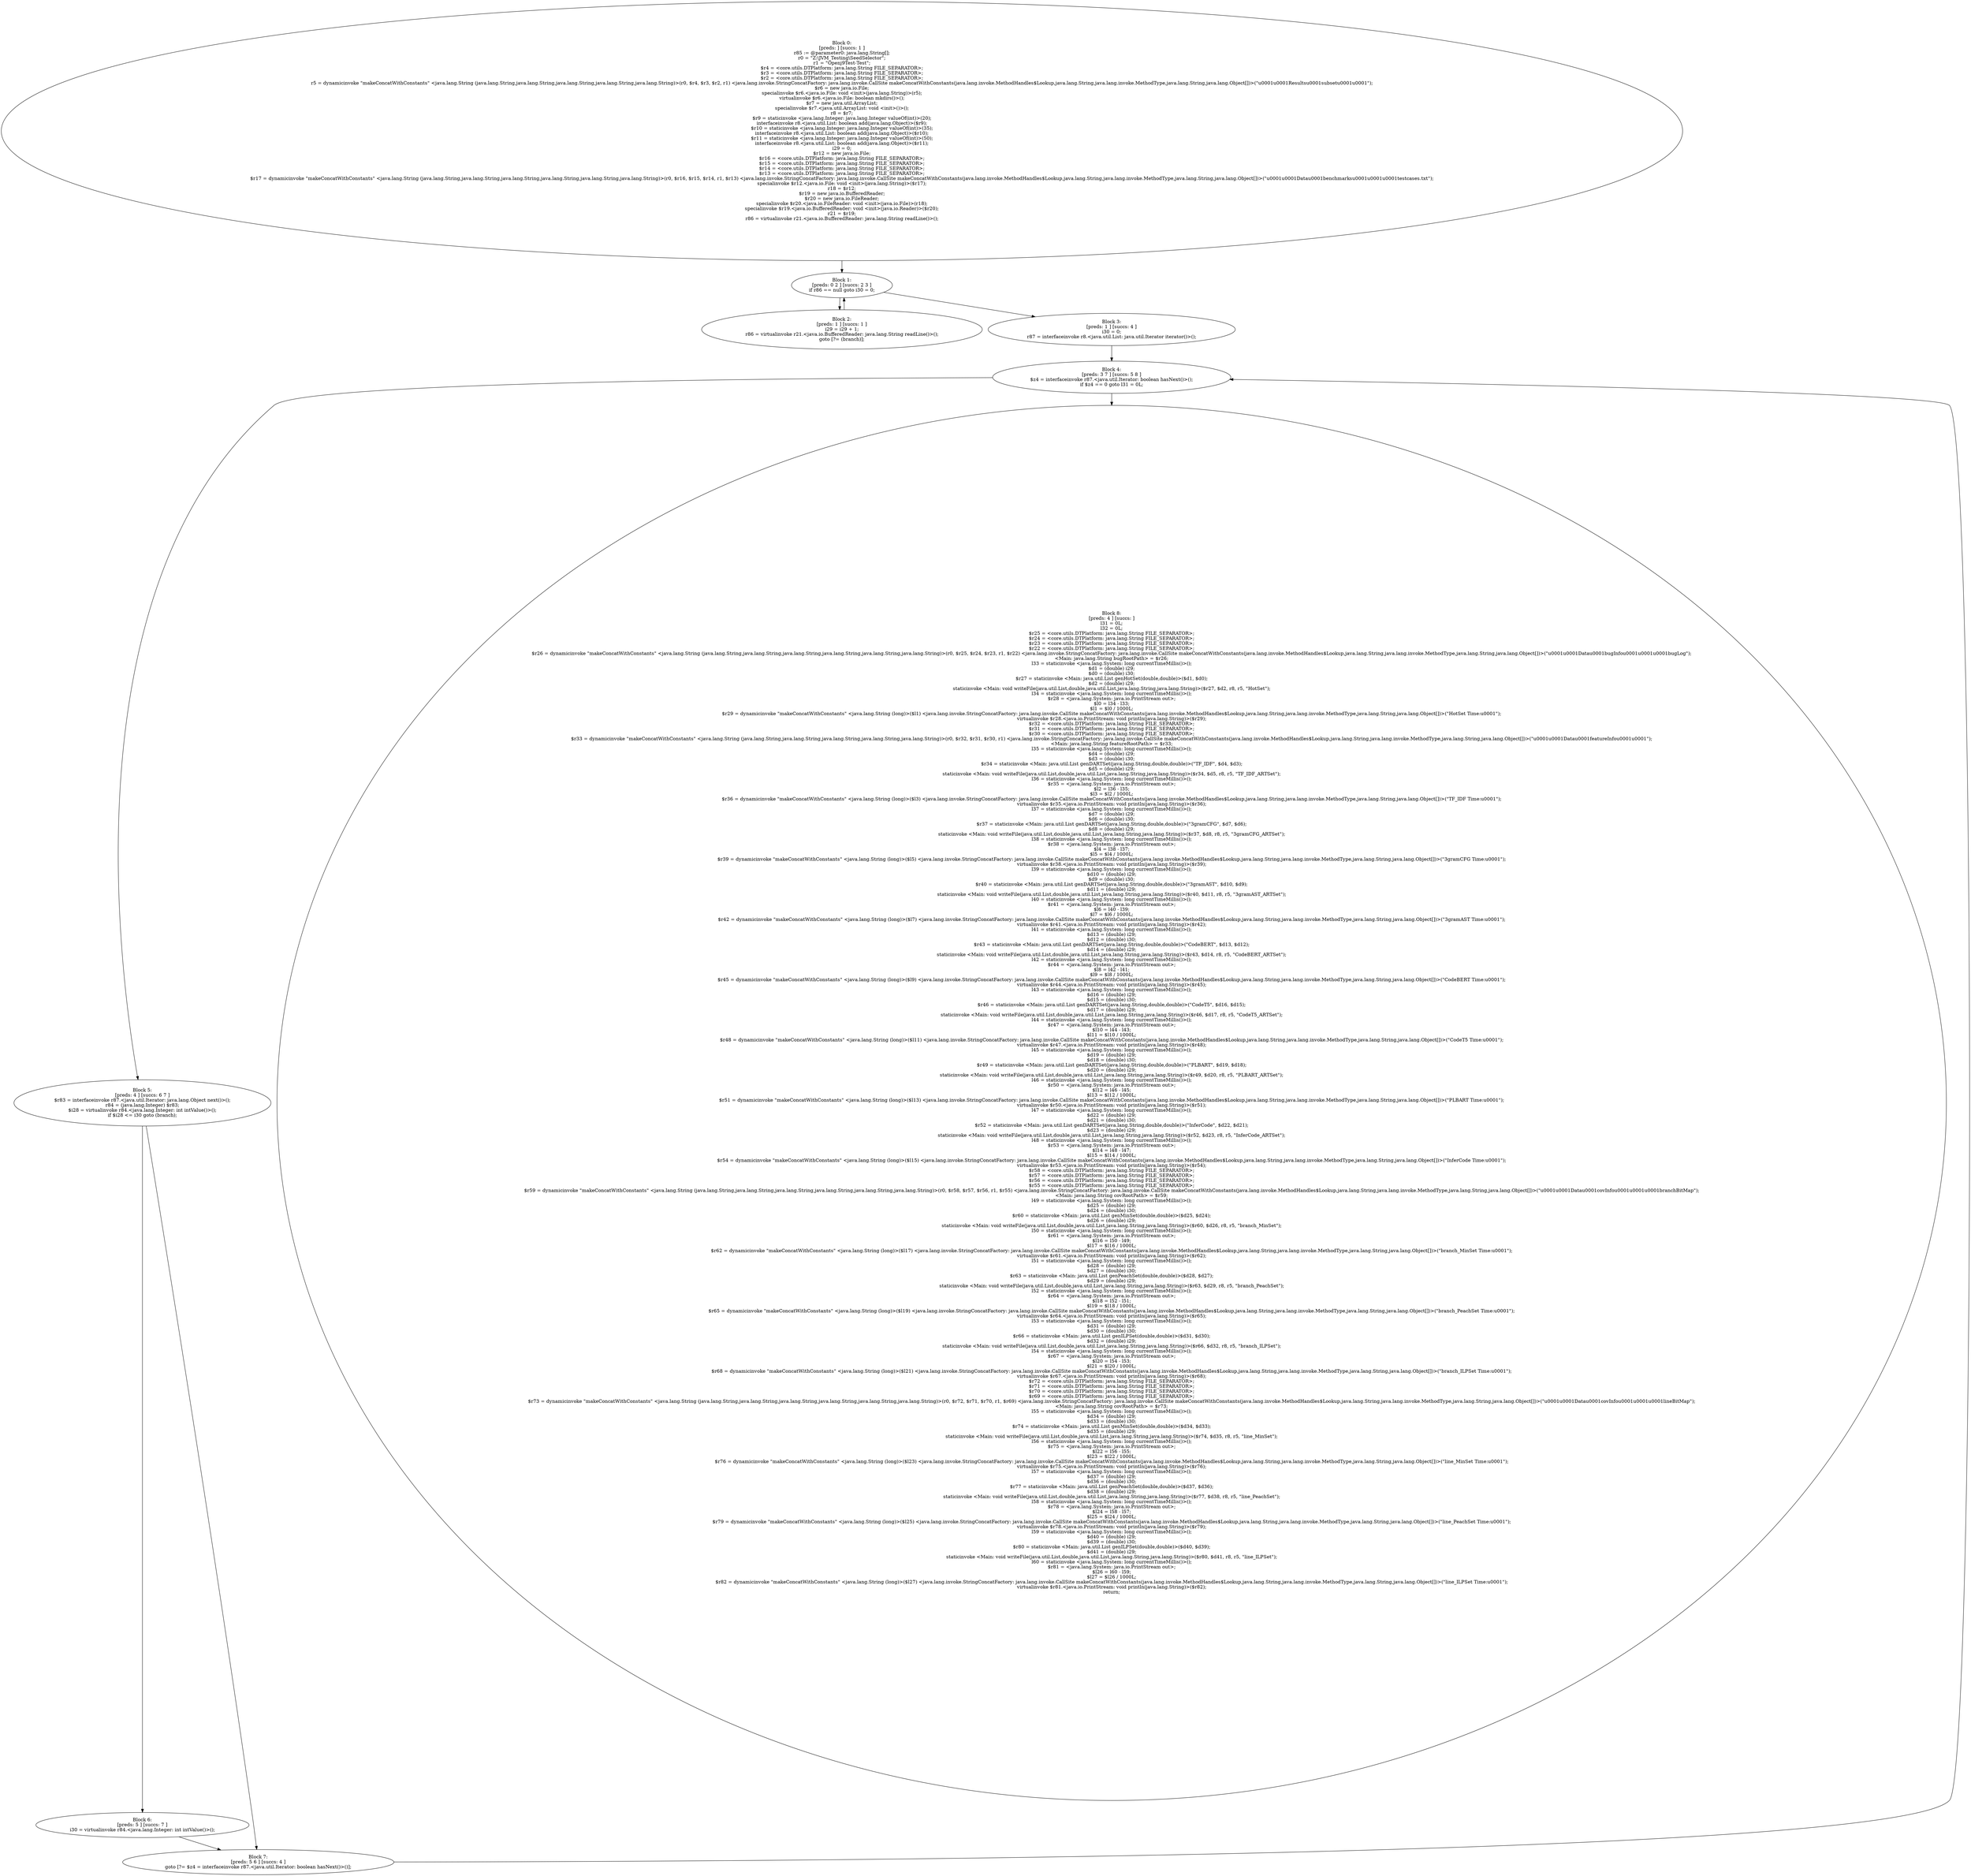 digraph "unitGraph" {
    "Block 0:
[preds: ] [succs: 1 ]
r85 := @parameter0: java.lang.String[];
r0 = \"Z:\\JVM_Testing\\SeedSelector\";
r1 = \"Openj9Test-Test\";
$r4 = <core.utils.DTPlatform: java.lang.String FILE_SEPARATOR>;
$r3 = <core.utils.DTPlatform: java.lang.String FILE_SEPARATOR>;
$r2 = <core.utils.DTPlatform: java.lang.String FILE_SEPARATOR>;
r5 = dynamicinvoke \"makeConcatWithConstants\" <java.lang.String (java.lang.String,java.lang.String,java.lang.String,java.lang.String,java.lang.String)>(r0, $r4, $r3, $r2, r1) <java.lang.invoke.StringConcatFactory: java.lang.invoke.CallSite makeConcatWithConstants(java.lang.invoke.MethodHandles$Lookup,java.lang.String,java.lang.invoke.MethodType,java.lang.String,java.lang.Object[])>(\"\u0001\u0001Results\u0001subset\u0001\u0001\");
$r6 = new java.io.File;
specialinvoke $r6.<java.io.File: void <init>(java.lang.String)>(r5);
virtualinvoke $r6.<java.io.File: boolean mkdirs()>();
$r7 = new java.util.ArrayList;
specialinvoke $r7.<java.util.ArrayList: void <init>()>();
r8 = $r7;
$r9 = staticinvoke <java.lang.Integer: java.lang.Integer valueOf(int)>(20);
interfaceinvoke r8.<java.util.List: boolean add(java.lang.Object)>($r9);
$r10 = staticinvoke <java.lang.Integer: java.lang.Integer valueOf(int)>(35);
interfaceinvoke r8.<java.util.List: boolean add(java.lang.Object)>($r10);
$r11 = staticinvoke <java.lang.Integer: java.lang.Integer valueOf(int)>(50);
interfaceinvoke r8.<java.util.List: boolean add(java.lang.Object)>($r11);
i29 = 0;
$r12 = new java.io.File;
$r16 = <core.utils.DTPlatform: java.lang.String FILE_SEPARATOR>;
$r15 = <core.utils.DTPlatform: java.lang.String FILE_SEPARATOR>;
$r14 = <core.utils.DTPlatform: java.lang.String FILE_SEPARATOR>;
$r13 = <core.utils.DTPlatform: java.lang.String FILE_SEPARATOR>;
$r17 = dynamicinvoke \"makeConcatWithConstants\" <java.lang.String (java.lang.String,java.lang.String,java.lang.String,java.lang.String,java.lang.String,java.lang.String)>(r0, $r16, $r15, $r14, r1, $r13) <java.lang.invoke.StringConcatFactory: java.lang.invoke.CallSite makeConcatWithConstants(java.lang.invoke.MethodHandles$Lookup,java.lang.String,java.lang.invoke.MethodType,java.lang.String,java.lang.Object[])>(\"\u0001\u0001Data\u0001benchmarks\u0001\u0001\u0001testcases.txt\");
specialinvoke $r12.<java.io.File: void <init>(java.lang.String)>($r17);
r18 = $r12;
$r19 = new java.io.BufferedReader;
$r20 = new java.io.FileReader;
specialinvoke $r20.<java.io.FileReader: void <init>(java.io.File)>(r18);
specialinvoke $r19.<java.io.BufferedReader: void <init>(java.io.Reader)>($r20);
r21 = $r19;
r86 = virtualinvoke r21.<java.io.BufferedReader: java.lang.String readLine()>();
"
    "Block 1:
[preds: 0 2 ] [succs: 2 3 ]
if r86 == null goto i30 = 0;
"
    "Block 2:
[preds: 1 ] [succs: 1 ]
i29 = i29 + 1;
r86 = virtualinvoke r21.<java.io.BufferedReader: java.lang.String readLine()>();
goto [?= (branch)];
"
    "Block 3:
[preds: 1 ] [succs: 4 ]
i30 = 0;
r87 = interfaceinvoke r8.<java.util.List: java.util.Iterator iterator()>();
"
    "Block 4:
[preds: 3 7 ] [succs: 5 8 ]
$z4 = interfaceinvoke r87.<java.util.Iterator: boolean hasNext()>();
if $z4 == 0 goto l31 = 0L;
"
    "Block 5:
[preds: 4 ] [succs: 6 7 ]
$r83 = interfaceinvoke r87.<java.util.Iterator: java.lang.Object next()>();
r84 = (java.lang.Integer) $r83;
$i28 = virtualinvoke r84.<java.lang.Integer: int intValue()>();
if $i28 <= i30 goto (branch);
"
    "Block 6:
[preds: 5 ] [succs: 7 ]
i30 = virtualinvoke r84.<java.lang.Integer: int intValue()>();
"
    "Block 7:
[preds: 5 6 ] [succs: 4 ]
goto [?= $z4 = interfaceinvoke r87.<java.util.Iterator: boolean hasNext()>()];
"
    "Block 8:
[preds: 4 ] [succs: ]
l31 = 0L;
l32 = 0L;
$r25 = <core.utils.DTPlatform: java.lang.String FILE_SEPARATOR>;
$r24 = <core.utils.DTPlatform: java.lang.String FILE_SEPARATOR>;
$r23 = <core.utils.DTPlatform: java.lang.String FILE_SEPARATOR>;
$r22 = <core.utils.DTPlatform: java.lang.String FILE_SEPARATOR>;
$r26 = dynamicinvoke \"makeConcatWithConstants\" <java.lang.String (java.lang.String,java.lang.String,java.lang.String,java.lang.String,java.lang.String,java.lang.String)>(r0, $r25, $r24, $r23, r1, $r22) <java.lang.invoke.StringConcatFactory: java.lang.invoke.CallSite makeConcatWithConstants(java.lang.invoke.MethodHandles$Lookup,java.lang.String,java.lang.invoke.MethodType,java.lang.String,java.lang.Object[])>(\"\u0001\u0001Data\u0001bugInfo\u0001\u0001\u0001bugLog\");
<Main: java.lang.String bugRootPath> = $r26;
l33 = staticinvoke <java.lang.System: long currentTimeMillis()>();
$d1 = (double) i29;
$d0 = (double) i30;
$r27 = staticinvoke <Main: java.util.List genHotSet(double,double)>($d1, $d0);
$d2 = (double) i29;
staticinvoke <Main: void writeFile(java.util.List,double,java.util.List,java.lang.String,java.lang.String)>($r27, $d2, r8, r5, \"HotSet\");
l34 = staticinvoke <java.lang.System: long currentTimeMillis()>();
$r28 = <java.lang.System: java.io.PrintStream out>;
$l0 = l34 - l33;
$l1 = $l0 / 1000L;
$r29 = dynamicinvoke \"makeConcatWithConstants\" <java.lang.String (long)>($l1) <java.lang.invoke.StringConcatFactory: java.lang.invoke.CallSite makeConcatWithConstants(java.lang.invoke.MethodHandles$Lookup,java.lang.String,java.lang.invoke.MethodType,java.lang.String,java.lang.Object[])>(\"HotSet Time:\u0001\");
virtualinvoke $r28.<java.io.PrintStream: void println(java.lang.String)>($r29);
$r32 = <core.utils.DTPlatform: java.lang.String FILE_SEPARATOR>;
$r31 = <core.utils.DTPlatform: java.lang.String FILE_SEPARATOR>;
$r30 = <core.utils.DTPlatform: java.lang.String FILE_SEPARATOR>;
$r33 = dynamicinvoke \"makeConcatWithConstants\" <java.lang.String (java.lang.String,java.lang.String,java.lang.String,java.lang.String,java.lang.String)>(r0, $r32, $r31, $r30, r1) <java.lang.invoke.StringConcatFactory: java.lang.invoke.CallSite makeConcatWithConstants(java.lang.invoke.MethodHandles$Lookup,java.lang.String,java.lang.invoke.MethodType,java.lang.String,java.lang.Object[])>(\"\u0001\u0001Data\u0001featureInfo\u0001\u0001\");
<Main: java.lang.String featureRootPath> = $r33;
l35 = staticinvoke <java.lang.System: long currentTimeMillis()>();
$d4 = (double) i29;
$d3 = (double) i30;
$r34 = staticinvoke <Main: java.util.List genDARTSet(java.lang.String,double,double)>(\"TF_IDF\", $d4, $d3);
$d5 = (double) i29;
staticinvoke <Main: void writeFile(java.util.List,double,java.util.List,java.lang.String,java.lang.String)>($r34, $d5, r8, r5, \"TF_IDF_ARTSet\");
l36 = staticinvoke <java.lang.System: long currentTimeMillis()>();
$r35 = <java.lang.System: java.io.PrintStream out>;
$l2 = l36 - l35;
$l3 = $l2 / 1000L;
$r36 = dynamicinvoke \"makeConcatWithConstants\" <java.lang.String (long)>($l3) <java.lang.invoke.StringConcatFactory: java.lang.invoke.CallSite makeConcatWithConstants(java.lang.invoke.MethodHandles$Lookup,java.lang.String,java.lang.invoke.MethodType,java.lang.String,java.lang.Object[])>(\"TF_IDF Time:\u0001\");
virtualinvoke $r35.<java.io.PrintStream: void println(java.lang.String)>($r36);
l37 = staticinvoke <java.lang.System: long currentTimeMillis()>();
$d7 = (double) i29;
$d6 = (double) i30;
$r37 = staticinvoke <Main: java.util.List genDARTSet(java.lang.String,double,double)>(\"3gramCFG\", $d7, $d6);
$d8 = (double) i29;
staticinvoke <Main: void writeFile(java.util.List,double,java.util.List,java.lang.String,java.lang.String)>($r37, $d8, r8, r5, \"3gramCFG_ARTSet\");
l38 = staticinvoke <java.lang.System: long currentTimeMillis()>();
$r38 = <java.lang.System: java.io.PrintStream out>;
$l4 = l38 - l37;
$l5 = $l4 / 1000L;
$r39 = dynamicinvoke \"makeConcatWithConstants\" <java.lang.String (long)>($l5) <java.lang.invoke.StringConcatFactory: java.lang.invoke.CallSite makeConcatWithConstants(java.lang.invoke.MethodHandles$Lookup,java.lang.String,java.lang.invoke.MethodType,java.lang.String,java.lang.Object[])>(\"3gramCFG Time:\u0001\");
virtualinvoke $r38.<java.io.PrintStream: void println(java.lang.String)>($r39);
l39 = staticinvoke <java.lang.System: long currentTimeMillis()>();
$d10 = (double) i29;
$d9 = (double) i30;
$r40 = staticinvoke <Main: java.util.List genDARTSet(java.lang.String,double,double)>(\"3gramAST\", $d10, $d9);
$d11 = (double) i29;
staticinvoke <Main: void writeFile(java.util.List,double,java.util.List,java.lang.String,java.lang.String)>($r40, $d11, r8, r5, \"3gramAST_ARTSet\");
l40 = staticinvoke <java.lang.System: long currentTimeMillis()>();
$r41 = <java.lang.System: java.io.PrintStream out>;
$l6 = l40 - l39;
$l7 = $l6 / 1000L;
$r42 = dynamicinvoke \"makeConcatWithConstants\" <java.lang.String (long)>($l7) <java.lang.invoke.StringConcatFactory: java.lang.invoke.CallSite makeConcatWithConstants(java.lang.invoke.MethodHandles$Lookup,java.lang.String,java.lang.invoke.MethodType,java.lang.String,java.lang.Object[])>(\"3gramAST Time:\u0001\");
virtualinvoke $r41.<java.io.PrintStream: void println(java.lang.String)>($r42);
l41 = staticinvoke <java.lang.System: long currentTimeMillis()>();
$d13 = (double) i29;
$d12 = (double) i30;
$r43 = staticinvoke <Main: java.util.List genDARTSet(java.lang.String,double,double)>(\"CodeBERT\", $d13, $d12);
$d14 = (double) i29;
staticinvoke <Main: void writeFile(java.util.List,double,java.util.List,java.lang.String,java.lang.String)>($r43, $d14, r8, r5, \"CodeBERT_ARTSet\");
l42 = staticinvoke <java.lang.System: long currentTimeMillis()>();
$r44 = <java.lang.System: java.io.PrintStream out>;
$l8 = l42 - l41;
$l9 = $l8 / 1000L;
$r45 = dynamicinvoke \"makeConcatWithConstants\" <java.lang.String (long)>($l9) <java.lang.invoke.StringConcatFactory: java.lang.invoke.CallSite makeConcatWithConstants(java.lang.invoke.MethodHandles$Lookup,java.lang.String,java.lang.invoke.MethodType,java.lang.String,java.lang.Object[])>(\"CodeBERT Time:\u0001\");
virtualinvoke $r44.<java.io.PrintStream: void println(java.lang.String)>($r45);
l43 = staticinvoke <java.lang.System: long currentTimeMillis()>();
$d16 = (double) i29;
$d15 = (double) i30;
$r46 = staticinvoke <Main: java.util.List genDARTSet(java.lang.String,double,double)>(\"CodeT5\", $d16, $d15);
$d17 = (double) i29;
staticinvoke <Main: void writeFile(java.util.List,double,java.util.List,java.lang.String,java.lang.String)>($r46, $d17, r8, r5, \"CodeT5_ARTSet\");
l44 = staticinvoke <java.lang.System: long currentTimeMillis()>();
$r47 = <java.lang.System: java.io.PrintStream out>;
$l10 = l44 - l43;
$l11 = $l10 / 1000L;
$r48 = dynamicinvoke \"makeConcatWithConstants\" <java.lang.String (long)>($l11) <java.lang.invoke.StringConcatFactory: java.lang.invoke.CallSite makeConcatWithConstants(java.lang.invoke.MethodHandles$Lookup,java.lang.String,java.lang.invoke.MethodType,java.lang.String,java.lang.Object[])>(\"CodeT5 Time:\u0001\");
virtualinvoke $r47.<java.io.PrintStream: void println(java.lang.String)>($r48);
l45 = staticinvoke <java.lang.System: long currentTimeMillis()>();
$d19 = (double) i29;
$d18 = (double) i30;
$r49 = staticinvoke <Main: java.util.List genDARTSet(java.lang.String,double,double)>(\"PLBART\", $d19, $d18);
$d20 = (double) i29;
staticinvoke <Main: void writeFile(java.util.List,double,java.util.List,java.lang.String,java.lang.String)>($r49, $d20, r8, r5, \"PLBART_ARTSet\");
l46 = staticinvoke <java.lang.System: long currentTimeMillis()>();
$r50 = <java.lang.System: java.io.PrintStream out>;
$l12 = l46 - l45;
$l13 = $l12 / 1000L;
$r51 = dynamicinvoke \"makeConcatWithConstants\" <java.lang.String (long)>($l13) <java.lang.invoke.StringConcatFactory: java.lang.invoke.CallSite makeConcatWithConstants(java.lang.invoke.MethodHandles$Lookup,java.lang.String,java.lang.invoke.MethodType,java.lang.String,java.lang.Object[])>(\"PLBART Time:\u0001\");
virtualinvoke $r50.<java.io.PrintStream: void println(java.lang.String)>($r51);
l47 = staticinvoke <java.lang.System: long currentTimeMillis()>();
$d22 = (double) i29;
$d21 = (double) i30;
$r52 = staticinvoke <Main: java.util.List genDARTSet(java.lang.String,double,double)>(\"InferCode\", $d22, $d21);
$d23 = (double) i29;
staticinvoke <Main: void writeFile(java.util.List,double,java.util.List,java.lang.String,java.lang.String)>($r52, $d23, r8, r5, \"InferCode_ARTSet\");
l48 = staticinvoke <java.lang.System: long currentTimeMillis()>();
$r53 = <java.lang.System: java.io.PrintStream out>;
$l14 = l48 - l47;
$l15 = $l14 / 1000L;
$r54 = dynamicinvoke \"makeConcatWithConstants\" <java.lang.String (long)>($l15) <java.lang.invoke.StringConcatFactory: java.lang.invoke.CallSite makeConcatWithConstants(java.lang.invoke.MethodHandles$Lookup,java.lang.String,java.lang.invoke.MethodType,java.lang.String,java.lang.Object[])>(\"InferCode Time:\u0001\");
virtualinvoke $r53.<java.io.PrintStream: void println(java.lang.String)>($r54);
$r58 = <core.utils.DTPlatform: java.lang.String FILE_SEPARATOR>;
$r57 = <core.utils.DTPlatform: java.lang.String FILE_SEPARATOR>;
$r56 = <core.utils.DTPlatform: java.lang.String FILE_SEPARATOR>;
$r55 = <core.utils.DTPlatform: java.lang.String FILE_SEPARATOR>;
$r59 = dynamicinvoke \"makeConcatWithConstants\" <java.lang.String (java.lang.String,java.lang.String,java.lang.String,java.lang.String,java.lang.String,java.lang.String)>(r0, $r58, $r57, $r56, r1, $r55) <java.lang.invoke.StringConcatFactory: java.lang.invoke.CallSite makeConcatWithConstants(java.lang.invoke.MethodHandles$Lookup,java.lang.String,java.lang.invoke.MethodType,java.lang.String,java.lang.Object[])>(\"\u0001\u0001Data\u0001covInfo\u0001\u0001\u0001branchBitMap\");
<Main: java.lang.String covRootPath> = $r59;
l49 = staticinvoke <java.lang.System: long currentTimeMillis()>();
$d25 = (double) i29;
$d24 = (double) i30;
$r60 = staticinvoke <Main: java.util.List genMinSet(double,double)>($d25, $d24);
$d26 = (double) i29;
staticinvoke <Main: void writeFile(java.util.List,double,java.util.List,java.lang.String,java.lang.String)>($r60, $d26, r8, r5, \"branch_MinSet\");
l50 = staticinvoke <java.lang.System: long currentTimeMillis()>();
$r61 = <java.lang.System: java.io.PrintStream out>;
$l16 = l50 - l49;
$l17 = $l16 / 1000L;
$r62 = dynamicinvoke \"makeConcatWithConstants\" <java.lang.String (long)>($l17) <java.lang.invoke.StringConcatFactory: java.lang.invoke.CallSite makeConcatWithConstants(java.lang.invoke.MethodHandles$Lookup,java.lang.String,java.lang.invoke.MethodType,java.lang.String,java.lang.Object[])>(\"branch_MinSet Time:\u0001\");
virtualinvoke $r61.<java.io.PrintStream: void println(java.lang.String)>($r62);
l51 = staticinvoke <java.lang.System: long currentTimeMillis()>();
$d28 = (double) i29;
$d27 = (double) i30;
$r63 = staticinvoke <Main: java.util.List genPeachSet(double,double)>($d28, $d27);
$d29 = (double) i29;
staticinvoke <Main: void writeFile(java.util.List,double,java.util.List,java.lang.String,java.lang.String)>($r63, $d29, r8, r5, \"branch_PeachSet\");
l52 = staticinvoke <java.lang.System: long currentTimeMillis()>();
$r64 = <java.lang.System: java.io.PrintStream out>;
$l18 = l52 - l51;
$l19 = $l18 / 1000L;
$r65 = dynamicinvoke \"makeConcatWithConstants\" <java.lang.String (long)>($l19) <java.lang.invoke.StringConcatFactory: java.lang.invoke.CallSite makeConcatWithConstants(java.lang.invoke.MethodHandles$Lookup,java.lang.String,java.lang.invoke.MethodType,java.lang.String,java.lang.Object[])>(\"branch_PeachSet Time:\u0001\");
virtualinvoke $r64.<java.io.PrintStream: void println(java.lang.String)>($r65);
l53 = staticinvoke <java.lang.System: long currentTimeMillis()>();
$d31 = (double) i29;
$d30 = (double) i30;
$r66 = staticinvoke <Main: java.util.List genILPSet(double,double)>($d31, $d30);
$d32 = (double) i29;
staticinvoke <Main: void writeFile(java.util.List,double,java.util.List,java.lang.String,java.lang.String)>($r66, $d32, r8, r5, \"branch_ILPSet\");
l54 = staticinvoke <java.lang.System: long currentTimeMillis()>();
$r67 = <java.lang.System: java.io.PrintStream out>;
$l20 = l54 - l53;
$l21 = $l20 / 1000L;
$r68 = dynamicinvoke \"makeConcatWithConstants\" <java.lang.String (long)>($l21) <java.lang.invoke.StringConcatFactory: java.lang.invoke.CallSite makeConcatWithConstants(java.lang.invoke.MethodHandles$Lookup,java.lang.String,java.lang.invoke.MethodType,java.lang.String,java.lang.Object[])>(\"branch_ILPSet Time:\u0001\");
virtualinvoke $r67.<java.io.PrintStream: void println(java.lang.String)>($r68);
$r72 = <core.utils.DTPlatform: java.lang.String FILE_SEPARATOR>;
$r71 = <core.utils.DTPlatform: java.lang.String FILE_SEPARATOR>;
$r70 = <core.utils.DTPlatform: java.lang.String FILE_SEPARATOR>;
$r69 = <core.utils.DTPlatform: java.lang.String FILE_SEPARATOR>;
$r73 = dynamicinvoke \"makeConcatWithConstants\" <java.lang.String (java.lang.String,java.lang.String,java.lang.String,java.lang.String,java.lang.String,java.lang.String)>(r0, $r72, $r71, $r70, r1, $r69) <java.lang.invoke.StringConcatFactory: java.lang.invoke.CallSite makeConcatWithConstants(java.lang.invoke.MethodHandles$Lookup,java.lang.String,java.lang.invoke.MethodType,java.lang.String,java.lang.Object[])>(\"\u0001\u0001Data\u0001covInfo\u0001\u0001\u0001lineBitMap\");
<Main: java.lang.String covRootPath> = $r73;
l55 = staticinvoke <java.lang.System: long currentTimeMillis()>();
$d34 = (double) i29;
$d33 = (double) i30;
$r74 = staticinvoke <Main: java.util.List genMinSet(double,double)>($d34, $d33);
$d35 = (double) i29;
staticinvoke <Main: void writeFile(java.util.List,double,java.util.List,java.lang.String,java.lang.String)>($r74, $d35, r8, r5, \"line_MinSet\");
l56 = staticinvoke <java.lang.System: long currentTimeMillis()>();
$r75 = <java.lang.System: java.io.PrintStream out>;
$l22 = l56 - l55;
$l23 = $l22 / 1000L;
$r76 = dynamicinvoke \"makeConcatWithConstants\" <java.lang.String (long)>($l23) <java.lang.invoke.StringConcatFactory: java.lang.invoke.CallSite makeConcatWithConstants(java.lang.invoke.MethodHandles$Lookup,java.lang.String,java.lang.invoke.MethodType,java.lang.String,java.lang.Object[])>(\"line_MinSet Time:\u0001\");
virtualinvoke $r75.<java.io.PrintStream: void println(java.lang.String)>($r76);
l57 = staticinvoke <java.lang.System: long currentTimeMillis()>();
$d37 = (double) i29;
$d36 = (double) i30;
$r77 = staticinvoke <Main: java.util.List genPeachSet(double,double)>($d37, $d36);
$d38 = (double) i29;
staticinvoke <Main: void writeFile(java.util.List,double,java.util.List,java.lang.String,java.lang.String)>($r77, $d38, r8, r5, \"line_PeachSet\");
l58 = staticinvoke <java.lang.System: long currentTimeMillis()>();
$r78 = <java.lang.System: java.io.PrintStream out>;
$l24 = l58 - l57;
$l25 = $l24 / 1000L;
$r79 = dynamicinvoke \"makeConcatWithConstants\" <java.lang.String (long)>($l25) <java.lang.invoke.StringConcatFactory: java.lang.invoke.CallSite makeConcatWithConstants(java.lang.invoke.MethodHandles$Lookup,java.lang.String,java.lang.invoke.MethodType,java.lang.String,java.lang.Object[])>(\"line_PeachSet Time:\u0001\");
virtualinvoke $r78.<java.io.PrintStream: void println(java.lang.String)>($r79);
l59 = staticinvoke <java.lang.System: long currentTimeMillis()>();
$d40 = (double) i29;
$d39 = (double) i30;
$r80 = staticinvoke <Main: java.util.List genILPSet(double,double)>($d40, $d39);
$d41 = (double) i29;
staticinvoke <Main: void writeFile(java.util.List,double,java.util.List,java.lang.String,java.lang.String)>($r80, $d41, r8, r5, \"line_ILPSet\");
l60 = staticinvoke <java.lang.System: long currentTimeMillis()>();
$r81 = <java.lang.System: java.io.PrintStream out>;
$l26 = l60 - l59;
$l27 = $l26 / 1000L;
$r82 = dynamicinvoke \"makeConcatWithConstants\" <java.lang.String (long)>($l27) <java.lang.invoke.StringConcatFactory: java.lang.invoke.CallSite makeConcatWithConstants(java.lang.invoke.MethodHandles$Lookup,java.lang.String,java.lang.invoke.MethodType,java.lang.String,java.lang.Object[])>(\"line_ILPSet Time:\u0001\");
virtualinvoke $r81.<java.io.PrintStream: void println(java.lang.String)>($r82);
return;
"
    "Block 0:
[preds: ] [succs: 1 ]
r85 := @parameter0: java.lang.String[];
r0 = \"Z:\\JVM_Testing\\SeedSelector\";
r1 = \"Openj9Test-Test\";
$r4 = <core.utils.DTPlatform: java.lang.String FILE_SEPARATOR>;
$r3 = <core.utils.DTPlatform: java.lang.String FILE_SEPARATOR>;
$r2 = <core.utils.DTPlatform: java.lang.String FILE_SEPARATOR>;
r5 = dynamicinvoke \"makeConcatWithConstants\" <java.lang.String (java.lang.String,java.lang.String,java.lang.String,java.lang.String,java.lang.String)>(r0, $r4, $r3, $r2, r1) <java.lang.invoke.StringConcatFactory: java.lang.invoke.CallSite makeConcatWithConstants(java.lang.invoke.MethodHandles$Lookup,java.lang.String,java.lang.invoke.MethodType,java.lang.String,java.lang.Object[])>(\"\u0001\u0001Results\u0001subset\u0001\u0001\");
$r6 = new java.io.File;
specialinvoke $r6.<java.io.File: void <init>(java.lang.String)>(r5);
virtualinvoke $r6.<java.io.File: boolean mkdirs()>();
$r7 = new java.util.ArrayList;
specialinvoke $r7.<java.util.ArrayList: void <init>()>();
r8 = $r7;
$r9 = staticinvoke <java.lang.Integer: java.lang.Integer valueOf(int)>(20);
interfaceinvoke r8.<java.util.List: boolean add(java.lang.Object)>($r9);
$r10 = staticinvoke <java.lang.Integer: java.lang.Integer valueOf(int)>(35);
interfaceinvoke r8.<java.util.List: boolean add(java.lang.Object)>($r10);
$r11 = staticinvoke <java.lang.Integer: java.lang.Integer valueOf(int)>(50);
interfaceinvoke r8.<java.util.List: boolean add(java.lang.Object)>($r11);
i29 = 0;
$r12 = new java.io.File;
$r16 = <core.utils.DTPlatform: java.lang.String FILE_SEPARATOR>;
$r15 = <core.utils.DTPlatform: java.lang.String FILE_SEPARATOR>;
$r14 = <core.utils.DTPlatform: java.lang.String FILE_SEPARATOR>;
$r13 = <core.utils.DTPlatform: java.lang.String FILE_SEPARATOR>;
$r17 = dynamicinvoke \"makeConcatWithConstants\" <java.lang.String (java.lang.String,java.lang.String,java.lang.String,java.lang.String,java.lang.String,java.lang.String)>(r0, $r16, $r15, $r14, r1, $r13) <java.lang.invoke.StringConcatFactory: java.lang.invoke.CallSite makeConcatWithConstants(java.lang.invoke.MethodHandles$Lookup,java.lang.String,java.lang.invoke.MethodType,java.lang.String,java.lang.Object[])>(\"\u0001\u0001Data\u0001benchmarks\u0001\u0001\u0001testcases.txt\");
specialinvoke $r12.<java.io.File: void <init>(java.lang.String)>($r17);
r18 = $r12;
$r19 = new java.io.BufferedReader;
$r20 = new java.io.FileReader;
specialinvoke $r20.<java.io.FileReader: void <init>(java.io.File)>(r18);
specialinvoke $r19.<java.io.BufferedReader: void <init>(java.io.Reader)>($r20);
r21 = $r19;
r86 = virtualinvoke r21.<java.io.BufferedReader: java.lang.String readLine()>();
"->"Block 1:
[preds: 0 2 ] [succs: 2 3 ]
if r86 == null goto i30 = 0;
";
    "Block 1:
[preds: 0 2 ] [succs: 2 3 ]
if r86 == null goto i30 = 0;
"->"Block 2:
[preds: 1 ] [succs: 1 ]
i29 = i29 + 1;
r86 = virtualinvoke r21.<java.io.BufferedReader: java.lang.String readLine()>();
goto [?= (branch)];
";
    "Block 1:
[preds: 0 2 ] [succs: 2 3 ]
if r86 == null goto i30 = 0;
"->"Block 3:
[preds: 1 ] [succs: 4 ]
i30 = 0;
r87 = interfaceinvoke r8.<java.util.List: java.util.Iterator iterator()>();
";
    "Block 2:
[preds: 1 ] [succs: 1 ]
i29 = i29 + 1;
r86 = virtualinvoke r21.<java.io.BufferedReader: java.lang.String readLine()>();
goto [?= (branch)];
"->"Block 1:
[preds: 0 2 ] [succs: 2 3 ]
if r86 == null goto i30 = 0;
";
    "Block 3:
[preds: 1 ] [succs: 4 ]
i30 = 0;
r87 = interfaceinvoke r8.<java.util.List: java.util.Iterator iterator()>();
"->"Block 4:
[preds: 3 7 ] [succs: 5 8 ]
$z4 = interfaceinvoke r87.<java.util.Iterator: boolean hasNext()>();
if $z4 == 0 goto l31 = 0L;
";
    "Block 4:
[preds: 3 7 ] [succs: 5 8 ]
$z4 = interfaceinvoke r87.<java.util.Iterator: boolean hasNext()>();
if $z4 == 0 goto l31 = 0L;
"->"Block 5:
[preds: 4 ] [succs: 6 7 ]
$r83 = interfaceinvoke r87.<java.util.Iterator: java.lang.Object next()>();
r84 = (java.lang.Integer) $r83;
$i28 = virtualinvoke r84.<java.lang.Integer: int intValue()>();
if $i28 <= i30 goto (branch);
";
    "Block 4:
[preds: 3 7 ] [succs: 5 8 ]
$z4 = interfaceinvoke r87.<java.util.Iterator: boolean hasNext()>();
if $z4 == 0 goto l31 = 0L;
"->"Block 8:
[preds: 4 ] [succs: ]
l31 = 0L;
l32 = 0L;
$r25 = <core.utils.DTPlatform: java.lang.String FILE_SEPARATOR>;
$r24 = <core.utils.DTPlatform: java.lang.String FILE_SEPARATOR>;
$r23 = <core.utils.DTPlatform: java.lang.String FILE_SEPARATOR>;
$r22 = <core.utils.DTPlatform: java.lang.String FILE_SEPARATOR>;
$r26 = dynamicinvoke \"makeConcatWithConstants\" <java.lang.String (java.lang.String,java.lang.String,java.lang.String,java.lang.String,java.lang.String,java.lang.String)>(r0, $r25, $r24, $r23, r1, $r22) <java.lang.invoke.StringConcatFactory: java.lang.invoke.CallSite makeConcatWithConstants(java.lang.invoke.MethodHandles$Lookup,java.lang.String,java.lang.invoke.MethodType,java.lang.String,java.lang.Object[])>(\"\u0001\u0001Data\u0001bugInfo\u0001\u0001\u0001bugLog\");
<Main: java.lang.String bugRootPath> = $r26;
l33 = staticinvoke <java.lang.System: long currentTimeMillis()>();
$d1 = (double) i29;
$d0 = (double) i30;
$r27 = staticinvoke <Main: java.util.List genHotSet(double,double)>($d1, $d0);
$d2 = (double) i29;
staticinvoke <Main: void writeFile(java.util.List,double,java.util.List,java.lang.String,java.lang.String)>($r27, $d2, r8, r5, \"HotSet\");
l34 = staticinvoke <java.lang.System: long currentTimeMillis()>();
$r28 = <java.lang.System: java.io.PrintStream out>;
$l0 = l34 - l33;
$l1 = $l0 / 1000L;
$r29 = dynamicinvoke \"makeConcatWithConstants\" <java.lang.String (long)>($l1) <java.lang.invoke.StringConcatFactory: java.lang.invoke.CallSite makeConcatWithConstants(java.lang.invoke.MethodHandles$Lookup,java.lang.String,java.lang.invoke.MethodType,java.lang.String,java.lang.Object[])>(\"HotSet Time:\u0001\");
virtualinvoke $r28.<java.io.PrintStream: void println(java.lang.String)>($r29);
$r32 = <core.utils.DTPlatform: java.lang.String FILE_SEPARATOR>;
$r31 = <core.utils.DTPlatform: java.lang.String FILE_SEPARATOR>;
$r30 = <core.utils.DTPlatform: java.lang.String FILE_SEPARATOR>;
$r33 = dynamicinvoke \"makeConcatWithConstants\" <java.lang.String (java.lang.String,java.lang.String,java.lang.String,java.lang.String,java.lang.String)>(r0, $r32, $r31, $r30, r1) <java.lang.invoke.StringConcatFactory: java.lang.invoke.CallSite makeConcatWithConstants(java.lang.invoke.MethodHandles$Lookup,java.lang.String,java.lang.invoke.MethodType,java.lang.String,java.lang.Object[])>(\"\u0001\u0001Data\u0001featureInfo\u0001\u0001\");
<Main: java.lang.String featureRootPath> = $r33;
l35 = staticinvoke <java.lang.System: long currentTimeMillis()>();
$d4 = (double) i29;
$d3 = (double) i30;
$r34 = staticinvoke <Main: java.util.List genDARTSet(java.lang.String,double,double)>(\"TF_IDF\", $d4, $d3);
$d5 = (double) i29;
staticinvoke <Main: void writeFile(java.util.List,double,java.util.List,java.lang.String,java.lang.String)>($r34, $d5, r8, r5, \"TF_IDF_ARTSet\");
l36 = staticinvoke <java.lang.System: long currentTimeMillis()>();
$r35 = <java.lang.System: java.io.PrintStream out>;
$l2 = l36 - l35;
$l3 = $l2 / 1000L;
$r36 = dynamicinvoke \"makeConcatWithConstants\" <java.lang.String (long)>($l3) <java.lang.invoke.StringConcatFactory: java.lang.invoke.CallSite makeConcatWithConstants(java.lang.invoke.MethodHandles$Lookup,java.lang.String,java.lang.invoke.MethodType,java.lang.String,java.lang.Object[])>(\"TF_IDF Time:\u0001\");
virtualinvoke $r35.<java.io.PrintStream: void println(java.lang.String)>($r36);
l37 = staticinvoke <java.lang.System: long currentTimeMillis()>();
$d7 = (double) i29;
$d6 = (double) i30;
$r37 = staticinvoke <Main: java.util.List genDARTSet(java.lang.String,double,double)>(\"3gramCFG\", $d7, $d6);
$d8 = (double) i29;
staticinvoke <Main: void writeFile(java.util.List,double,java.util.List,java.lang.String,java.lang.String)>($r37, $d8, r8, r5, \"3gramCFG_ARTSet\");
l38 = staticinvoke <java.lang.System: long currentTimeMillis()>();
$r38 = <java.lang.System: java.io.PrintStream out>;
$l4 = l38 - l37;
$l5 = $l4 / 1000L;
$r39 = dynamicinvoke \"makeConcatWithConstants\" <java.lang.String (long)>($l5) <java.lang.invoke.StringConcatFactory: java.lang.invoke.CallSite makeConcatWithConstants(java.lang.invoke.MethodHandles$Lookup,java.lang.String,java.lang.invoke.MethodType,java.lang.String,java.lang.Object[])>(\"3gramCFG Time:\u0001\");
virtualinvoke $r38.<java.io.PrintStream: void println(java.lang.String)>($r39);
l39 = staticinvoke <java.lang.System: long currentTimeMillis()>();
$d10 = (double) i29;
$d9 = (double) i30;
$r40 = staticinvoke <Main: java.util.List genDARTSet(java.lang.String,double,double)>(\"3gramAST\", $d10, $d9);
$d11 = (double) i29;
staticinvoke <Main: void writeFile(java.util.List,double,java.util.List,java.lang.String,java.lang.String)>($r40, $d11, r8, r5, \"3gramAST_ARTSet\");
l40 = staticinvoke <java.lang.System: long currentTimeMillis()>();
$r41 = <java.lang.System: java.io.PrintStream out>;
$l6 = l40 - l39;
$l7 = $l6 / 1000L;
$r42 = dynamicinvoke \"makeConcatWithConstants\" <java.lang.String (long)>($l7) <java.lang.invoke.StringConcatFactory: java.lang.invoke.CallSite makeConcatWithConstants(java.lang.invoke.MethodHandles$Lookup,java.lang.String,java.lang.invoke.MethodType,java.lang.String,java.lang.Object[])>(\"3gramAST Time:\u0001\");
virtualinvoke $r41.<java.io.PrintStream: void println(java.lang.String)>($r42);
l41 = staticinvoke <java.lang.System: long currentTimeMillis()>();
$d13 = (double) i29;
$d12 = (double) i30;
$r43 = staticinvoke <Main: java.util.List genDARTSet(java.lang.String,double,double)>(\"CodeBERT\", $d13, $d12);
$d14 = (double) i29;
staticinvoke <Main: void writeFile(java.util.List,double,java.util.List,java.lang.String,java.lang.String)>($r43, $d14, r8, r5, \"CodeBERT_ARTSet\");
l42 = staticinvoke <java.lang.System: long currentTimeMillis()>();
$r44 = <java.lang.System: java.io.PrintStream out>;
$l8 = l42 - l41;
$l9 = $l8 / 1000L;
$r45 = dynamicinvoke \"makeConcatWithConstants\" <java.lang.String (long)>($l9) <java.lang.invoke.StringConcatFactory: java.lang.invoke.CallSite makeConcatWithConstants(java.lang.invoke.MethodHandles$Lookup,java.lang.String,java.lang.invoke.MethodType,java.lang.String,java.lang.Object[])>(\"CodeBERT Time:\u0001\");
virtualinvoke $r44.<java.io.PrintStream: void println(java.lang.String)>($r45);
l43 = staticinvoke <java.lang.System: long currentTimeMillis()>();
$d16 = (double) i29;
$d15 = (double) i30;
$r46 = staticinvoke <Main: java.util.List genDARTSet(java.lang.String,double,double)>(\"CodeT5\", $d16, $d15);
$d17 = (double) i29;
staticinvoke <Main: void writeFile(java.util.List,double,java.util.List,java.lang.String,java.lang.String)>($r46, $d17, r8, r5, \"CodeT5_ARTSet\");
l44 = staticinvoke <java.lang.System: long currentTimeMillis()>();
$r47 = <java.lang.System: java.io.PrintStream out>;
$l10 = l44 - l43;
$l11 = $l10 / 1000L;
$r48 = dynamicinvoke \"makeConcatWithConstants\" <java.lang.String (long)>($l11) <java.lang.invoke.StringConcatFactory: java.lang.invoke.CallSite makeConcatWithConstants(java.lang.invoke.MethodHandles$Lookup,java.lang.String,java.lang.invoke.MethodType,java.lang.String,java.lang.Object[])>(\"CodeT5 Time:\u0001\");
virtualinvoke $r47.<java.io.PrintStream: void println(java.lang.String)>($r48);
l45 = staticinvoke <java.lang.System: long currentTimeMillis()>();
$d19 = (double) i29;
$d18 = (double) i30;
$r49 = staticinvoke <Main: java.util.List genDARTSet(java.lang.String,double,double)>(\"PLBART\", $d19, $d18);
$d20 = (double) i29;
staticinvoke <Main: void writeFile(java.util.List,double,java.util.List,java.lang.String,java.lang.String)>($r49, $d20, r8, r5, \"PLBART_ARTSet\");
l46 = staticinvoke <java.lang.System: long currentTimeMillis()>();
$r50 = <java.lang.System: java.io.PrintStream out>;
$l12 = l46 - l45;
$l13 = $l12 / 1000L;
$r51 = dynamicinvoke \"makeConcatWithConstants\" <java.lang.String (long)>($l13) <java.lang.invoke.StringConcatFactory: java.lang.invoke.CallSite makeConcatWithConstants(java.lang.invoke.MethodHandles$Lookup,java.lang.String,java.lang.invoke.MethodType,java.lang.String,java.lang.Object[])>(\"PLBART Time:\u0001\");
virtualinvoke $r50.<java.io.PrintStream: void println(java.lang.String)>($r51);
l47 = staticinvoke <java.lang.System: long currentTimeMillis()>();
$d22 = (double) i29;
$d21 = (double) i30;
$r52 = staticinvoke <Main: java.util.List genDARTSet(java.lang.String,double,double)>(\"InferCode\", $d22, $d21);
$d23 = (double) i29;
staticinvoke <Main: void writeFile(java.util.List,double,java.util.List,java.lang.String,java.lang.String)>($r52, $d23, r8, r5, \"InferCode_ARTSet\");
l48 = staticinvoke <java.lang.System: long currentTimeMillis()>();
$r53 = <java.lang.System: java.io.PrintStream out>;
$l14 = l48 - l47;
$l15 = $l14 / 1000L;
$r54 = dynamicinvoke \"makeConcatWithConstants\" <java.lang.String (long)>($l15) <java.lang.invoke.StringConcatFactory: java.lang.invoke.CallSite makeConcatWithConstants(java.lang.invoke.MethodHandles$Lookup,java.lang.String,java.lang.invoke.MethodType,java.lang.String,java.lang.Object[])>(\"InferCode Time:\u0001\");
virtualinvoke $r53.<java.io.PrintStream: void println(java.lang.String)>($r54);
$r58 = <core.utils.DTPlatform: java.lang.String FILE_SEPARATOR>;
$r57 = <core.utils.DTPlatform: java.lang.String FILE_SEPARATOR>;
$r56 = <core.utils.DTPlatform: java.lang.String FILE_SEPARATOR>;
$r55 = <core.utils.DTPlatform: java.lang.String FILE_SEPARATOR>;
$r59 = dynamicinvoke \"makeConcatWithConstants\" <java.lang.String (java.lang.String,java.lang.String,java.lang.String,java.lang.String,java.lang.String,java.lang.String)>(r0, $r58, $r57, $r56, r1, $r55) <java.lang.invoke.StringConcatFactory: java.lang.invoke.CallSite makeConcatWithConstants(java.lang.invoke.MethodHandles$Lookup,java.lang.String,java.lang.invoke.MethodType,java.lang.String,java.lang.Object[])>(\"\u0001\u0001Data\u0001covInfo\u0001\u0001\u0001branchBitMap\");
<Main: java.lang.String covRootPath> = $r59;
l49 = staticinvoke <java.lang.System: long currentTimeMillis()>();
$d25 = (double) i29;
$d24 = (double) i30;
$r60 = staticinvoke <Main: java.util.List genMinSet(double,double)>($d25, $d24);
$d26 = (double) i29;
staticinvoke <Main: void writeFile(java.util.List,double,java.util.List,java.lang.String,java.lang.String)>($r60, $d26, r8, r5, \"branch_MinSet\");
l50 = staticinvoke <java.lang.System: long currentTimeMillis()>();
$r61 = <java.lang.System: java.io.PrintStream out>;
$l16 = l50 - l49;
$l17 = $l16 / 1000L;
$r62 = dynamicinvoke \"makeConcatWithConstants\" <java.lang.String (long)>($l17) <java.lang.invoke.StringConcatFactory: java.lang.invoke.CallSite makeConcatWithConstants(java.lang.invoke.MethodHandles$Lookup,java.lang.String,java.lang.invoke.MethodType,java.lang.String,java.lang.Object[])>(\"branch_MinSet Time:\u0001\");
virtualinvoke $r61.<java.io.PrintStream: void println(java.lang.String)>($r62);
l51 = staticinvoke <java.lang.System: long currentTimeMillis()>();
$d28 = (double) i29;
$d27 = (double) i30;
$r63 = staticinvoke <Main: java.util.List genPeachSet(double,double)>($d28, $d27);
$d29 = (double) i29;
staticinvoke <Main: void writeFile(java.util.List,double,java.util.List,java.lang.String,java.lang.String)>($r63, $d29, r8, r5, \"branch_PeachSet\");
l52 = staticinvoke <java.lang.System: long currentTimeMillis()>();
$r64 = <java.lang.System: java.io.PrintStream out>;
$l18 = l52 - l51;
$l19 = $l18 / 1000L;
$r65 = dynamicinvoke \"makeConcatWithConstants\" <java.lang.String (long)>($l19) <java.lang.invoke.StringConcatFactory: java.lang.invoke.CallSite makeConcatWithConstants(java.lang.invoke.MethodHandles$Lookup,java.lang.String,java.lang.invoke.MethodType,java.lang.String,java.lang.Object[])>(\"branch_PeachSet Time:\u0001\");
virtualinvoke $r64.<java.io.PrintStream: void println(java.lang.String)>($r65);
l53 = staticinvoke <java.lang.System: long currentTimeMillis()>();
$d31 = (double) i29;
$d30 = (double) i30;
$r66 = staticinvoke <Main: java.util.List genILPSet(double,double)>($d31, $d30);
$d32 = (double) i29;
staticinvoke <Main: void writeFile(java.util.List,double,java.util.List,java.lang.String,java.lang.String)>($r66, $d32, r8, r5, \"branch_ILPSet\");
l54 = staticinvoke <java.lang.System: long currentTimeMillis()>();
$r67 = <java.lang.System: java.io.PrintStream out>;
$l20 = l54 - l53;
$l21 = $l20 / 1000L;
$r68 = dynamicinvoke \"makeConcatWithConstants\" <java.lang.String (long)>($l21) <java.lang.invoke.StringConcatFactory: java.lang.invoke.CallSite makeConcatWithConstants(java.lang.invoke.MethodHandles$Lookup,java.lang.String,java.lang.invoke.MethodType,java.lang.String,java.lang.Object[])>(\"branch_ILPSet Time:\u0001\");
virtualinvoke $r67.<java.io.PrintStream: void println(java.lang.String)>($r68);
$r72 = <core.utils.DTPlatform: java.lang.String FILE_SEPARATOR>;
$r71 = <core.utils.DTPlatform: java.lang.String FILE_SEPARATOR>;
$r70 = <core.utils.DTPlatform: java.lang.String FILE_SEPARATOR>;
$r69 = <core.utils.DTPlatform: java.lang.String FILE_SEPARATOR>;
$r73 = dynamicinvoke \"makeConcatWithConstants\" <java.lang.String (java.lang.String,java.lang.String,java.lang.String,java.lang.String,java.lang.String,java.lang.String)>(r0, $r72, $r71, $r70, r1, $r69) <java.lang.invoke.StringConcatFactory: java.lang.invoke.CallSite makeConcatWithConstants(java.lang.invoke.MethodHandles$Lookup,java.lang.String,java.lang.invoke.MethodType,java.lang.String,java.lang.Object[])>(\"\u0001\u0001Data\u0001covInfo\u0001\u0001\u0001lineBitMap\");
<Main: java.lang.String covRootPath> = $r73;
l55 = staticinvoke <java.lang.System: long currentTimeMillis()>();
$d34 = (double) i29;
$d33 = (double) i30;
$r74 = staticinvoke <Main: java.util.List genMinSet(double,double)>($d34, $d33);
$d35 = (double) i29;
staticinvoke <Main: void writeFile(java.util.List,double,java.util.List,java.lang.String,java.lang.String)>($r74, $d35, r8, r5, \"line_MinSet\");
l56 = staticinvoke <java.lang.System: long currentTimeMillis()>();
$r75 = <java.lang.System: java.io.PrintStream out>;
$l22 = l56 - l55;
$l23 = $l22 / 1000L;
$r76 = dynamicinvoke \"makeConcatWithConstants\" <java.lang.String (long)>($l23) <java.lang.invoke.StringConcatFactory: java.lang.invoke.CallSite makeConcatWithConstants(java.lang.invoke.MethodHandles$Lookup,java.lang.String,java.lang.invoke.MethodType,java.lang.String,java.lang.Object[])>(\"line_MinSet Time:\u0001\");
virtualinvoke $r75.<java.io.PrintStream: void println(java.lang.String)>($r76);
l57 = staticinvoke <java.lang.System: long currentTimeMillis()>();
$d37 = (double) i29;
$d36 = (double) i30;
$r77 = staticinvoke <Main: java.util.List genPeachSet(double,double)>($d37, $d36);
$d38 = (double) i29;
staticinvoke <Main: void writeFile(java.util.List,double,java.util.List,java.lang.String,java.lang.String)>($r77, $d38, r8, r5, \"line_PeachSet\");
l58 = staticinvoke <java.lang.System: long currentTimeMillis()>();
$r78 = <java.lang.System: java.io.PrintStream out>;
$l24 = l58 - l57;
$l25 = $l24 / 1000L;
$r79 = dynamicinvoke \"makeConcatWithConstants\" <java.lang.String (long)>($l25) <java.lang.invoke.StringConcatFactory: java.lang.invoke.CallSite makeConcatWithConstants(java.lang.invoke.MethodHandles$Lookup,java.lang.String,java.lang.invoke.MethodType,java.lang.String,java.lang.Object[])>(\"line_PeachSet Time:\u0001\");
virtualinvoke $r78.<java.io.PrintStream: void println(java.lang.String)>($r79);
l59 = staticinvoke <java.lang.System: long currentTimeMillis()>();
$d40 = (double) i29;
$d39 = (double) i30;
$r80 = staticinvoke <Main: java.util.List genILPSet(double,double)>($d40, $d39);
$d41 = (double) i29;
staticinvoke <Main: void writeFile(java.util.List,double,java.util.List,java.lang.String,java.lang.String)>($r80, $d41, r8, r5, \"line_ILPSet\");
l60 = staticinvoke <java.lang.System: long currentTimeMillis()>();
$r81 = <java.lang.System: java.io.PrintStream out>;
$l26 = l60 - l59;
$l27 = $l26 / 1000L;
$r82 = dynamicinvoke \"makeConcatWithConstants\" <java.lang.String (long)>($l27) <java.lang.invoke.StringConcatFactory: java.lang.invoke.CallSite makeConcatWithConstants(java.lang.invoke.MethodHandles$Lookup,java.lang.String,java.lang.invoke.MethodType,java.lang.String,java.lang.Object[])>(\"line_ILPSet Time:\u0001\");
virtualinvoke $r81.<java.io.PrintStream: void println(java.lang.String)>($r82);
return;
";
    "Block 5:
[preds: 4 ] [succs: 6 7 ]
$r83 = interfaceinvoke r87.<java.util.Iterator: java.lang.Object next()>();
r84 = (java.lang.Integer) $r83;
$i28 = virtualinvoke r84.<java.lang.Integer: int intValue()>();
if $i28 <= i30 goto (branch);
"->"Block 6:
[preds: 5 ] [succs: 7 ]
i30 = virtualinvoke r84.<java.lang.Integer: int intValue()>();
";
    "Block 5:
[preds: 4 ] [succs: 6 7 ]
$r83 = interfaceinvoke r87.<java.util.Iterator: java.lang.Object next()>();
r84 = (java.lang.Integer) $r83;
$i28 = virtualinvoke r84.<java.lang.Integer: int intValue()>();
if $i28 <= i30 goto (branch);
"->"Block 7:
[preds: 5 6 ] [succs: 4 ]
goto [?= $z4 = interfaceinvoke r87.<java.util.Iterator: boolean hasNext()>()];
";
    "Block 6:
[preds: 5 ] [succs: 7 ]
i30 = virtualinvoke r84.<java.lang.Integer: int intValue()>();
"->"Block 7:
[preds: 5 6 ] [succs: 4 ]
goto [?= $z4 = interfaceinvoke r87.<java.util.Iterator: boolean hasNext()>()];
";
    "Block 7:
[preds: 5 6 ] [succs: 4 ]
goto [?= $z4 = interfaceinvoke r87.<java.util.Iterator: boolean hasNext()>()];
"->"Block 4:
[preds: 3 7 ] [succs: 5 8 ]
$z4 = interfaceinvoke r87.<java.util.Iterator: boolean hasNext()>();
if $z4 == 0 goto l31 = 0L;
";
}
